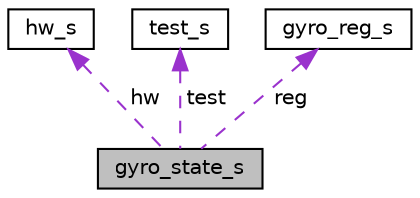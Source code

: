 digraph "gyro_state_s"
{
 // INTERACTIVE_SVG=YES
  edge [fontname="Helvetica",fontsize="10",labelfontname="Helvetica",labelfontsize="10"];
  node [fontname="Helvetica",fontsize="10",shape=record];
  Node1 [label="gyro_state_s",height=0.2,width=0.4,color="black", fillcolor="grey75", style="filled" fontcolor="black"];
  Node2 -> Node1 [dir="back",color="darkorchid3",fontsize="10",style="dashed",label=" hw" ,fontname="Helvetica"];
  Node2 [label="hw_s",height=0.2,width=0.4,color="black", fillcolor="white", style="filled",URL="$structhw__s.html"];
  Node3 -> Node1 [dir="back",color="darkorchid3",fontsize="10",style="dashed",label=" test" ,fontname="Helvetica"];
  Node3 [label="test_s",height=0.2,width=0.4,color="black", fillcolor="white", style="filled",URL="$structtest__s.html"];
  Node4 -> Node1 [dir="back",color="darkorchid3",fontsize="10",style="dashed",label=" reg" ,fontname="Helvetica"];
  Node4 [label="gyro_reg_s",height=0.2,width=0.4,color="black", fillcolor="white", style="filled",URL="$structgyro__reg__s.html"];
}
